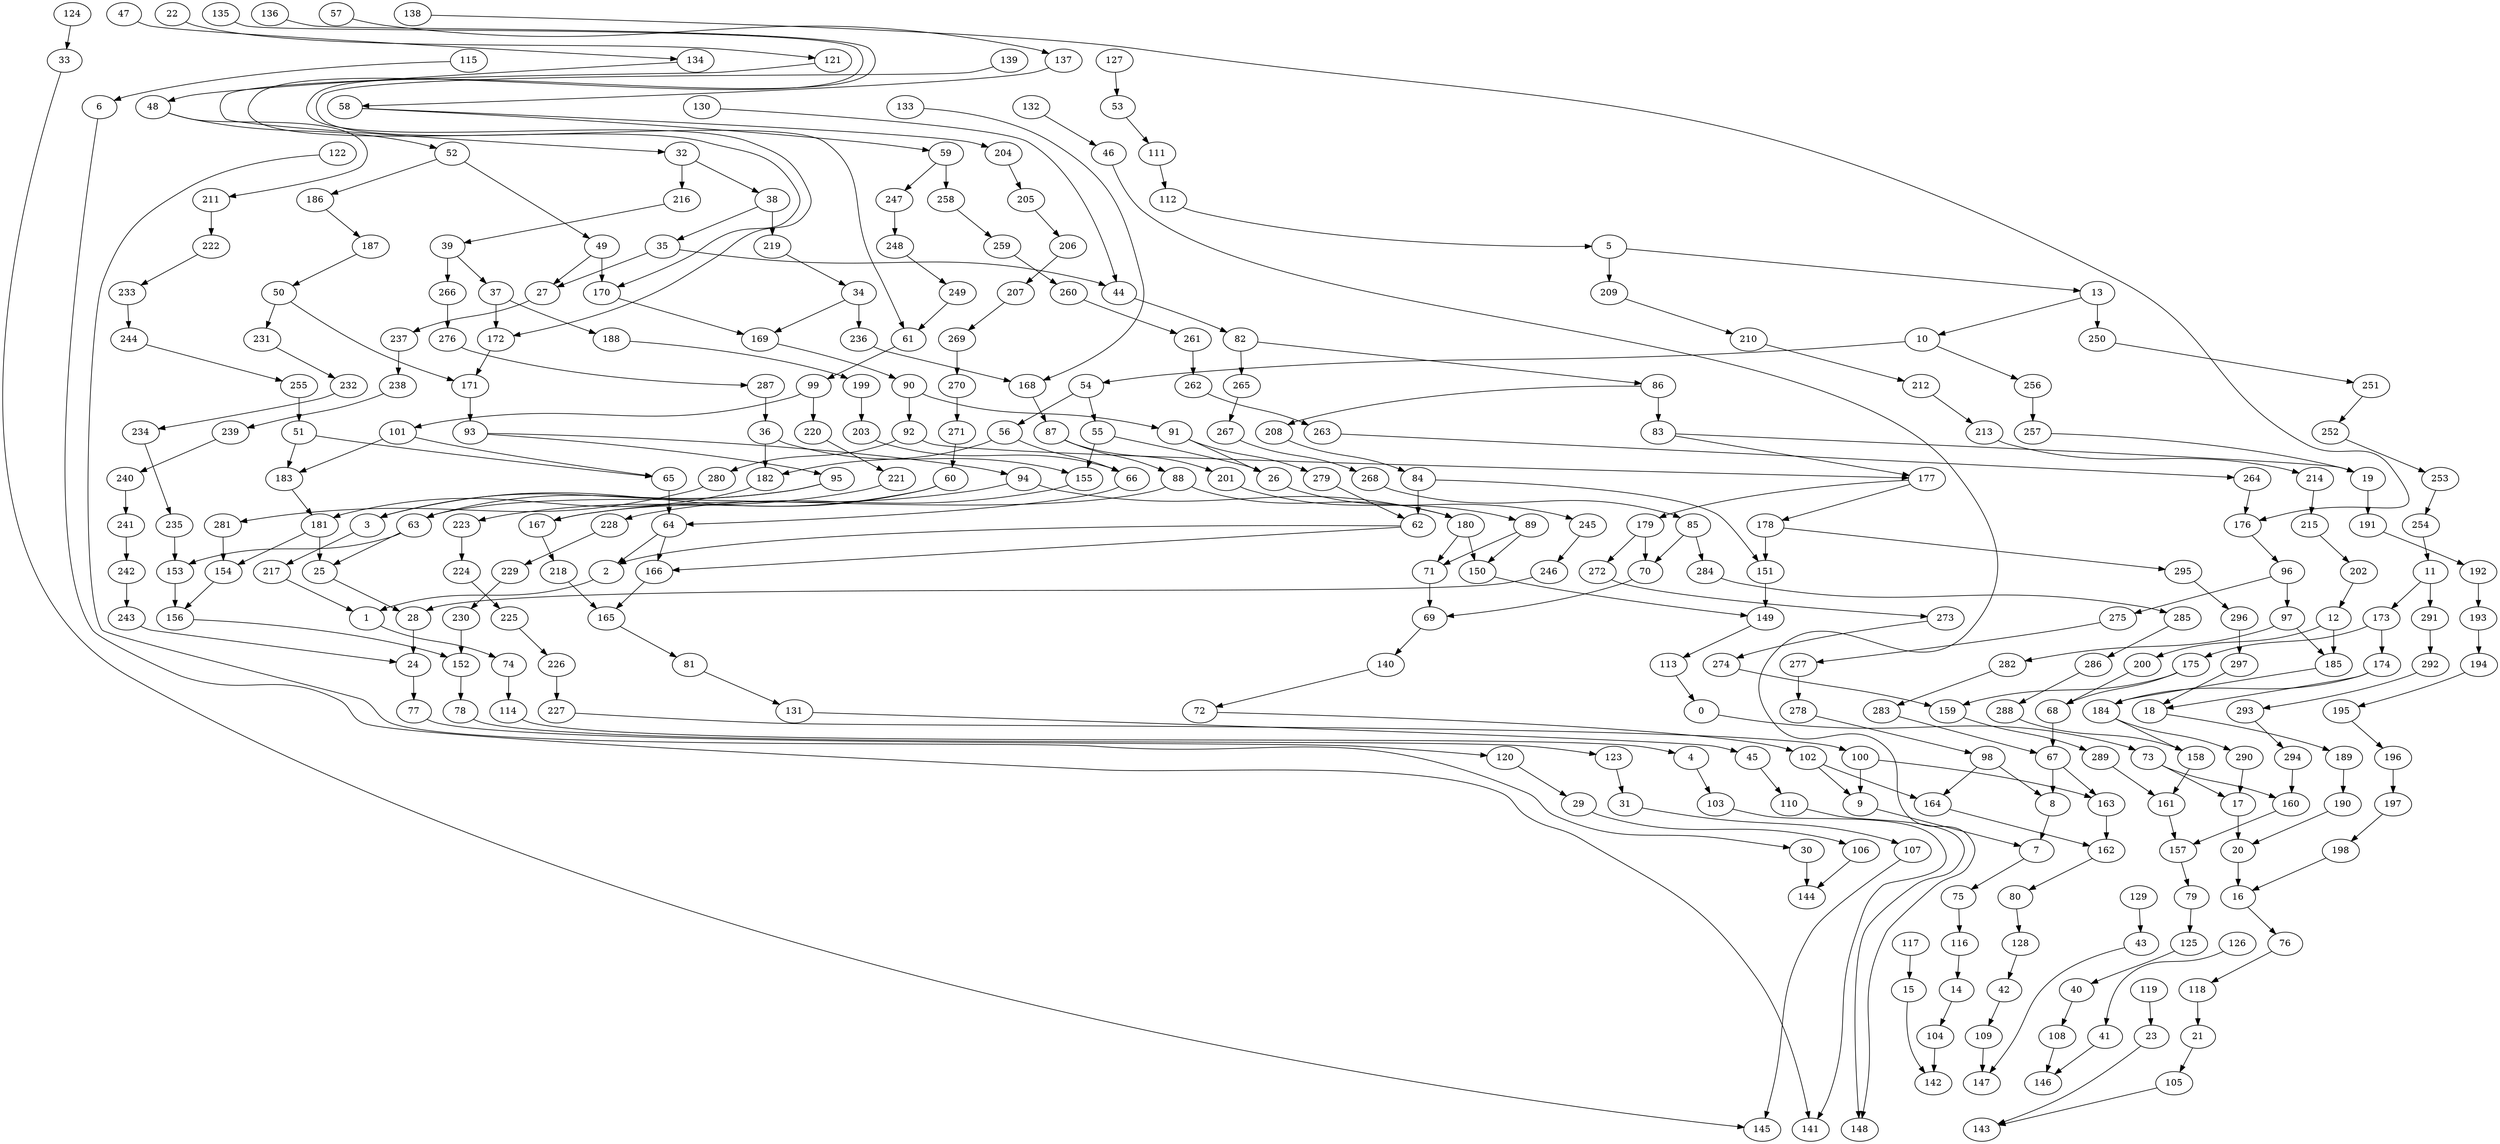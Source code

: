 digraph g {
0;
1;
2;
3;
4;
5;
6;
7;
8;
9;
10;
11;
12;
13;
14;
15;
16;
17;
18;
19;
20;
21;
22;
23;
24;
25;
26;
27;
28;
29;
30;
31;
32;
33;
34;
35;
36;
37;
38;
39;
40;
41;
42;
43;
44;
45;
46;
47;
48;
49;
50;
51;
52;
53;
54;
55;
56;
57;
58;
59;
60;
61;
62;
63;
64;
65;
66;
67;
68;
69;
70;
71;
72;
73;
74;
75;
76;
77;
78;
79;
80;
81;
82;
83;
84;
85;
86;
87;
88;
89;
90;
91;
92;
93;
94;
95;
96;
97;
98;
99;
100;
101;
102;
103;
104;
105;
106;
107;
108;
109;
110;
111;
112;
113;
114;
115;
116;
117;
118;
119;
120;
121;
122;
123;
124;
125;
126;
127;
128;
129;
130;
131;
132;
133;
134;
135;
136;
137;
138;
139;
140;
141;
142;
143;
144;
145;
146;
147;
148;
149;
150;
151;
152;
153;
154;
155;
156;
157;
158;
159;
160;
161;
162;
163;
164;
165;
166;
167;
168;
169;
170;
171;
172;
173;
174;
175;
176;
177;
178;
179;
180;
181;
182;
183;
184;
185;
186;
187;
188;
189;
190;
191;
192;
193;
194;
195;
196;
197;
198;
199;
200;
201;
202;
203;
204;
205;
206;
207;
208;
209;
210;
211;
212;
213;
214;
215;
216;
217;
218;
219;
220;
221;
222;
223;
224;
225;
226;
227;
228;
229;
230;
231;
232;
233;
234;
235;
236;
237;
238;
239;
240;
241;
242;
243;
244;
245;
246;
247;
248;
249;
250;
251;
252;
253;
254;
255;
256;
257;
258;
259;
260;
261;
262;
263;
264;
265;
266;
267;
268;
269;
270;
271;
272;
273;
274;
275;
276;
277;
278;
279;
280;
281;
282;
283;
284;
285;
286;
287;
288;
289;
290;
291;
292;
293;
294;
295;
296;
297;
0 -> 73 [weight=0];
1 -> 74 [weight=0];
2 -> 1 [weight=1];
3 -> 217 [weight=0];
4 -> 103 [weight=0];
5 -> 13 [weight=0];
5 -> 209 [weight=1];
6 -> 141 [weight=0];
7 -> 75 [weight=0];
8 -> 7 [weight=0];
9 -> 7 [weight=0];
10 -> 54 [weight=0];
10 -> 256 [weight=0];
11 -> 173 [weight=0];
11 -> 291 [weight=0];
12 -> 185 [weight=2];
12 -> 200 [weight=0];
13 -> 250 [weight=1];
13 -> 10 [weight=0];
14 -> 104 [weight=0];
15 -> 142 [weight=0];
16 -> 76 [weight=0];
17 -> 20 [weight=1];
18 -> 189 [weight=0];
19 -> 191 [weight=2];
20 -> 16 [weight=1];
21 -> 105 [weight=0];
22 -> 121 [weight=0];
23 -> 143 [weight=0];
24 -> 77 [weight=0];
25 -> 28 [weight=0];
26 -> 245 [weight=0];
27 -> 237 [weight=1];
28 -> 24 [weight=3];
29 -> 106 [weight=0];
30 -> 144 [weight=2];
31 -> 107 [weight=0];
32 -> 216 [weight=1];
32 -> 38 [weight=0];
33 -> 145 [weight=0];
34 -> 236 [weight=1];
34 -> 169 [weight=0];
35 -> 27 [weight=0];
35 -> 44 [weight=0];
36 -> 182 [weight=2];
36 -> 155 [weight=0];
37 -> 172 [weight=3];
37 -> 188 [weight=0];
38 -> 35 [weight=0];
38 -> 219 [weight=1];
39 -> 37 [weight=0];
39 -> 266 [weight=1];
40 -> 108 [weight=0];
41 -> 146 [weight=0];
42 -> 109 [weight=0];
43 -> 147 [weight=0];
44 -> 82 [weight=0];
45 -> 110 [weight=0];
46 -> 148 [weight=0];
47 -> 134 [weight=0];
48 -> 211 [weight=0];
48 -> 52 [weight=0];
49 -> 170 [weight=1];
49 -> 27 [weight=0];
50 -> 231 [weight=0];
50 -> 171 [weight=0];
51 -> 183 [weight=0];
51 -> 65 [weight=0];
52 -> 49 [weight=0];
52 -> 186 [weight=0];
53 -> 111 [weight=0];
54 -> 56 [weight=0];
54 -> 55 [weight=0];
55 -> 155 [weight=2];
55 -> 26 [weight=0];
56 -> 66 [weight=0];
56 -> 182 [weight=0];
57 -> 137 [weight=0];
58 -> 204 [weight=0];
58 -> 59 [weight=0];
59 -> 247 [weight=0];
59 -> 258 [weight=1];
60 -> 3 [weight=0];
60 -> 167 [weight=0];
61 -> 99 [weight=0];
62 -> 2 [weight=0];
62 -> 166 [weight=0];
63 -> 153 [weight=0];
63 -> 25 [weight=0];
64 -> 166 [weight=0];
64 -> 2 [weight=0];
65 -> 64 [weight=2];
66 -> 64 [weight=1];
67 -> 8 [weight=1];
67 -> 163 [weight=0];
68 -> 67 [weight=2];
69 -> 140 [weight=0];
70 -> 69 [weight=0];
71 -> 69 [weight=1];
72 -> 102 [weight=0];
73 -> 17 [weight=0];
73 -> 160 [weight=0];
74 -> 114 [weight=0];
75 -> 116 [weight=0];
76 -> 118 [weight=0];
77 -> 120 [weight=0];
78 -> 123 [weight=0];
79 -> 125 [weight=0];
80 -> 128 [weight=0];
81 -> 131 [weight=0];
82 -> 86 [weight=0];
82 -> 265 [weight=0];
83 -> 177 [weight=0];
83 -> 19 [weight=0];
84 -> 151 [weight=0];
84 -> 62 [weight=2];
85 -> 284 [weight=0];
85 -> 70 [weight=0];
86 -> 208 [weight=0];
86 -> 83 [weight=1];
87 -> 88 [weight=0];
87 -> 201 [weight=0];
88 -> 63 [weight=0];
88 -> 180 [weight=0];
89 -> 150 [weight=0];
89 -> 71 [weight=0];
90 -> 92 [weight=1];
90 -> 91 [weight=0];
91 -> 26 [weight=0];
91 -> 279 [weight=0];
92 -> 177 [weight=0];
92 -> 280 [weight=0];
93 -> 95 [weight=0];
93 -> 94 [weight=0];
94 -> 167 [weight=0];
94 -> 180 [weight=0];
95 -> 3 [weight=0];
95 -> 63 [weight=0];
96 -> 97 [weight=1];
96 -> 275 [weight=0];
97 -> 185 [weight=0];
97 -> 282 [weight=0];
98 -> 8 [weight=0];
98 -> 164 [weight=0];
99 -> 101 [weight=0];
99 -> 220 [weight=0];
100 -> 9 [weight=1];
100 -> 163 [weight=0];
101 -> 65 [weight=0];
101 -> 183 [weight=0];
102 -> 9 [weight=0];
102 -> 164 [weight=0];
103 -> 141 [weight=0];
104 -> 142 [weight=0];
105 -> 143 [weight=0];
106 -> 144 [weight=0];
107 -> 145 [weight=0];
108 -> 146 [weight=0];
109 -> 147 [weight=0];
110 -> 148 [weight=0];
111 -> 112 [weight=0];
112 -> 5 [weight=0];
113 -> 0 [weight=0];
114 -> 4 [weight=0];
115 -> 6 [weight=0];
116 -> 14 [weight=0];
117 -> 15 [weight=0];
118 -> 21 [weight=0];
119 -> 23 [weight=0];
120 -> 29 [weight=0];
121 -> 32 [weight=0];
122 -> 30 [weight=0];
123 -> 31 [weight=0];
124 -> 33 [weight=0];
125 -> 40 [weight=0];
126 -> 41 [weight=0];
127 -> 53 [weight=0];
128 -> 42 [weight=0];
129 -> 43 [weight=0];
130 -> 44 [weight=0];
131 -> 45 [weight=0];
132 -> 46 [weight=0];
133 -> 168 [weight=0];
134 -> 48 [weight=0];
135 -> 170 [weight=0];
136 -> 172 [weight=0];
137 -> 58 [weight=0];
138 -> 176 [weight=0];
139 -> 61 [weight=0];
140 -> 72 [weight=0];
149 -> 113 [weight=0];
150 -> 149 [weight=0];
151 -> 149 [weight=1];
152 -> 78 [weight=0];
153 -> 156 [weight=3];
154 -> 156 [weight=1];
155 -> 228 [weight=0];
156 -> 152 [weight=0];
157 -> 79 [weight=0];
158 -> 161 [weight=0];
159 -> 289 [weight=0];
160 -> 157 [weight=0];
161 -> 157 [weight=0];
162 -> 80 [weight=0];
163 -> 162 [weight=1];
164 -> 162 [weight=0];
165 -> 81 [weight=0];
166 -> 165 [weight=1];
167 -> 218 [weight=0];
168 -> 87 [weight=0];
169 -> 90 [weight=0];
170 -> 169 [weight=0];
171 -> 93 [weight=1];
172 -> 171 [weight=0];
173 -> 175 [weight=0];
173 -> 174 [weight=0];
174 -> 184 [weight=0];
174 -> 18 [weight=0];
175 -> 68 [weight=0];
175 -> 159 [weight=0];
176 -> 96 [weight=0];
177 -> 179 [weight=0];
177 -> 178 [weight=0];
178 -> 295 [weight=0];
178 -> 151 [weight=2];
179 -> 70 [weight=5];
179 -> 272 [weight=0];
180 -> 150 [weight=1];
180 -> 71 [weight=1];
181 -> 25 [weight=2];
181 -> 154 [weight=0];
182 -> 181 [weight=0];
183 -> 181 [weight=0];
184 -> 158 [weight=0];
184 -> 290 [weight=0];
185 -> 184 [weight=0];
186 -> 187 [weight=0];
187 -> 50 [weight=0];
188 -> 199 [weight=0];
189 -> 190 [weight=0];
190 -> 20 [weight=0];
191 -> 192 [weight=0];
192 -> 193 [weight=0];
193 -> 194 [weight=0];
194 -> 195 [weight=0];
195 -> 196 [weight=0];
196 -> 197 [weight=1];
197 -> 198 [weight=0];
198 -> 16 [weight=0];
199 -> 203 [weight=0];
200 -> 68 [weight=0];
201 -> 89 [weight=0];
202 -> 12 [weight=0];
203 -> 66 [weight=1];
204 -> 205 [weight=0];
205 -> 206 [weight=0];
206 -> 207 [weight=0];
207 -> 269 [weight=0];
208 -> 84 [weight=0];
209 -> 210 [weight=0];
210 -> 212 [weight=0];
211 -> 222 [weight=1];
212 -> 213 [weight=0];
213 -> 214 [weight=0];
214 -> 215 [weight=0];
215 -> 202 [weight=0];
216 -> 39 [weight=0];
217 -> 1 [weight=0];
218 -> 165 [weight=1];
219 -> 34 [weight=0];
220 -> 221 [weight=0];
221 -> 223 [weight=0];
222 -> 233 [weight=0];
223 -> 224 [weight=1];
224 -> 225 [weight=1];
225 -> 226 [weight=0];
226 -> 227 [weight=1];
227 -> 100 [weight=0];
228 -> 229 [weight=0];
229 -> 230 [weight=0];
230 -> 152 [weight=0];
231 -> 232 [weight=0];
232 -> 234 [weight=0];
233 -> 244 [weight=0];
234 -> 235 [weight=0];
235 -> 153 [weight=0];
236 -> 168 [weight=0];
237 -> 238 [weight=0];
238 -> 239 [weight=0];
239 -> 240 [weight=0];
240 -> 241 [weight=0];
241 -> 242 [weight=0];
242 -> 243 [weight=0];
243 -> 24 [weight=0];
244 -> 255 [weight=0];
245 -> 246 [weight=0];
246 -> 28 [weight=0];
247 -> 248 [weight=0];
248 -> 249 [weight=0];
249 -> 61 [weight=0];
250 -> 251 [weight=0];
251 -> 252 [weight=0];
252 -> 253 [weight=0];
253 -> 254 [weight=0];
254 -> 11 [weight=0];
255 -> 51 [weight=1];
256 -> 257 [weight=1];
257 -> 19 [weight=0];
258 -> 259 [weight=0];
259 -> 260 [weight=0];
260 -> 261 [weight=0];
261 -> 262 [weight=0];
262 -> 263 [weight=1];
263 -> 264 [weight=0];
264 -> 176 [weight=0];
265 -> 267 [weight=1];
266 -> 276 [weight=1];
267 -> 268 [weight=0];
268 -> 85 [weight=0];
269 -> 270 [weight=1];
270 -> 271 [weight=1];
271 -> 60 [weight=0];
272 -> 273 [weight=0];
273 -> 274 [weight=0];
274 -> 159 [weight=0];
275 -> 277 [weight=0];
276 -> 287 [weight=0];
277 -> 278 [weight=1];
278 -> 98 [weight=0];
279 -> 62 [weight=0];
280 -> 281 [weight=0];
281 -> 154 [weight=0];
282 -> 283 [weight=0];
283 -> 67 [weight=0];
284 -> 285 [weight=0];
285 -> 286 [weight=0];
286 -> 288 [weight=0];
287 -> 36 [weight=0];
288 -> 158 [weight=1];
289 -> 161 [weight=0];
290 -> 17 [weight=0];
291 -> 292 [weight=0];
292 -> 293 [weight=0];
293 -> 294 [weight=0];
294 -> 160 [weight=0];
295 -> 296 [weight=0];
296 -> 297 [weight=1];
297 -> 18 [weight=0];
}
